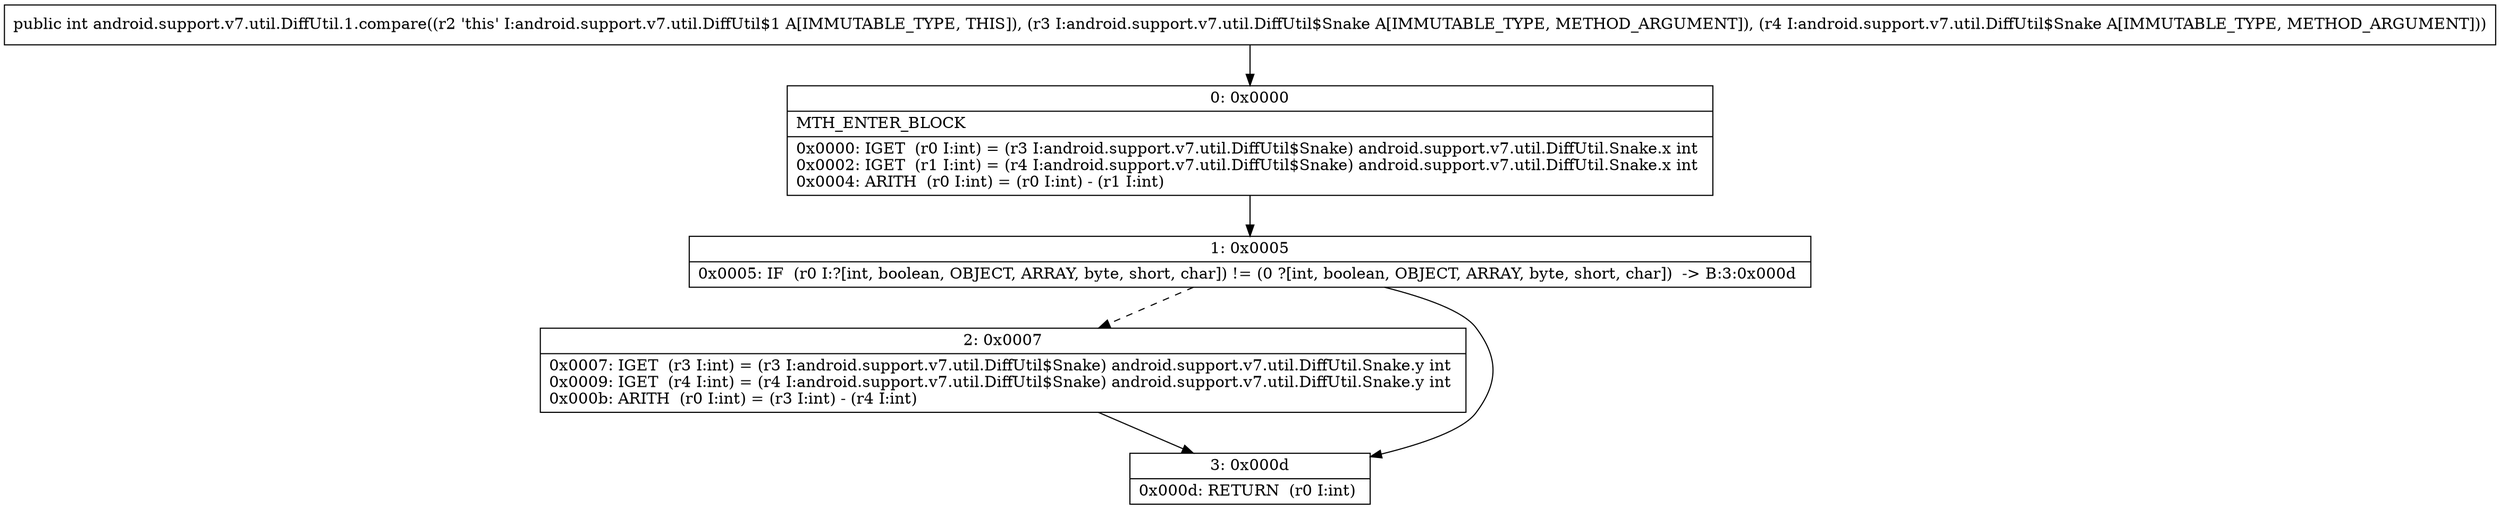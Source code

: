 digraph "CFG forandroid.support.v7.util.DiffUtil.1.compare(Landroid\/support\/v7\/util\/DiffUtil$Snake;Landroid\/support\/v7\/util\/DiffUtil$Snake;)I" {
Node_0 [shape=record,label="{0\:\ 0x0000|MTH_ENTER_BLOCK\l|0x0000: IGET  (r0 I:int) = (r3 I:android.support.v7.util.DiffUtil$Snake) android.support.v7.util.DiffUtil.Snake.x int \l0x0002: IGET  (r1 I:int) = (r4 I:android.support.v7.util.DiffUtil$Snake) android.support.v7.util.DiffUtil.Snake.x int \l0x0004: ARITH  (r0 I:int) = (r0 I:int) \- (r1 I:int) \l}"];
Node_1 [shape=record,label="{1\:\ 0x0005|0x0005: IF  (r0 I:?[int, boolean, OBJECT, ARRAY, byte, short, char]) != (0 ?[int, boolean, OBJECT, ARRAY, byte, short, char])  \-\> B:3:0x000d \l}"];
Node_2 [shape=record,label="{2\:\ 0x0007|0x0007: IGET  (r3 I:int) = (r3 I:android.support.v7.util.DiffUtil$Snake) android.support.v7.util.DiffUtil.Snake.y int \l0x0009: IGET  (r4 I:int) = (r4 I:android.support.v7.util.DiffUtil$Snake) android.support.v7.util.DiffUtil.Snake.y int \l0x000b: ARITH  (r0 I:int) = (r3 I:int) \- (r4 I:int) \l}"];
Node_3 [shape=record,label="{3\:\ 0x000d|0x000d: RETURN  (r0 I:int) \l}"];
MethodNode[shape=record,label="{public int android.support.v7.util.DiffUtil.1.compare((r2 'this' I:android.support.v7.util.DiffUtil$1 A[IMMUTABLE_TYPE, THIS]), (r3 I:android.support.v7.util.DiffUtil$Snake A[IMMUTABLE_TYPE, METHOD_ARGUMENT]), (r4 I:android.support.v7.util.DiffUtil$Snake A[IMMUTABLE_TYPE, METHOD_ARGUMENT])) }"];
MethodNode -> Node_0;
Node_0 -> Node_1;
Node_1 -> Node_2[style=dashed];
Node_1 -> Node_3;
Node_2 -> Node_3;
}

